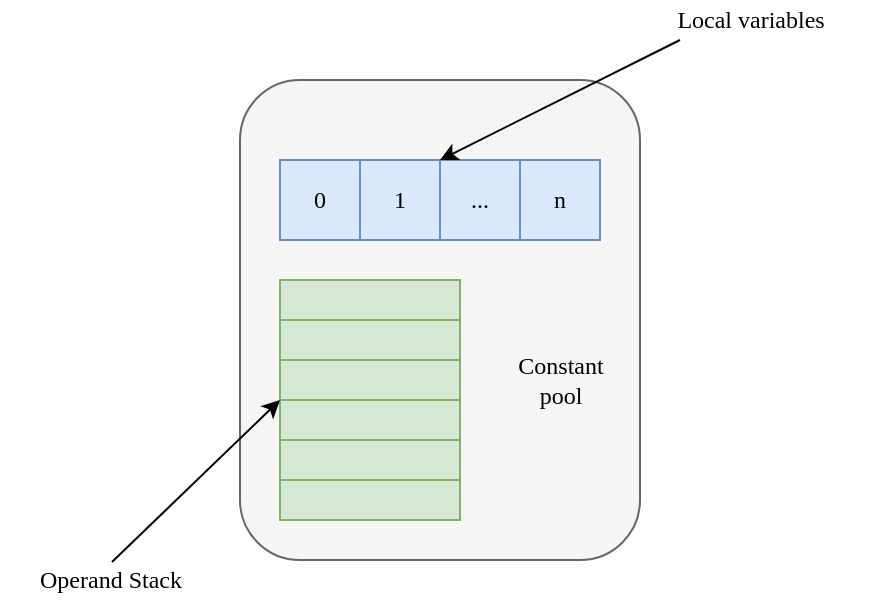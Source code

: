 <mxfile version="13.2.4" type="device"><diagram id="swW564eriXVJbtJuCL7s" name="第 1 页"><mxGraphModel dx="894" dy="1072" grid="1" gridSize="10" guides="1" tooltips="1" connect="1" arrows="1" fold="1" page="1" pageScale="1" pageWidth="827" pageHeight="1169" math="0" shadow="0"><root><mxCell id="0"/><mxCell id="1" parent="0"/><mxCell id="kXutozt3pq0AA4r6cNNn-1" value="" style="rounded=1;whiteSpace=wrap;html=1;fillColor=#f5f5f5;strokeColor=#666666;fontColor=#333333;" vertex="1" parent="1"><mxGeometry x="120" y="200" width="200" height="240" as="geometry"/></mxCell><mxCell id="kXutozt3pq0AA4r6cNNn-4" value="&lt;font face=&quot;Fira Mono for Powerline&quot;&gt;0&lt;/font&gt;" style="whiteSpace=wrap;html=1;aspect=fixed;fillColor=#dae8fc;strokeColor=#6c8ebf;" vertex="1" parent="1"><mxGeometry x="140" y="240" width="40" height="40" as="geometry"/></mxCell><mxCell id="kXutozt3pq0AA4r6cNNn-5" value="&lt;font face=&quot;Fira Mono for Powerline&quot;&gt;1&lt;/font&gt;" style="whiteSpace=wrap;html=1;aspect=fixed;fillColor=#dae8fc;strokeColor=#6c8ebf;" vertex="1" parent="1"><mxGeometry x="180" y="240" width="40" height="40" as="geometry"/></mxCell><mxCell id="kXutozt3pq0AA4r6cNNn-6" value="&lt;font face=&quot;Fira Mono for Powerline&quot;&gt;...&lt;/font&gt;" style="whiteSpace=wrap;html=1;aspect=fixed;fillColor=#dae8fc;strokeColor=#6c8ebf;" vertex="1" parent="1"><mxGeometry x="220" y="240" width="40" height="40" as="geometry"/></mxCell><mxCell id="kXutozt3pq0AA4r6cNNn-7" value="&lt;font face=&quot;Fira Mono for Powerline&quot;&gt;n&lt;/font&gt;" style="whiteSpace=wrap;html=1;aspect=fixed;fillColor=#dae8fc;strokeColor=#6c8ebf;" vertex="1" parent="1"><mxGeometry x="260" y="240" width="40" height="40" as="geometry"/></mxCell><mxCell id="kXutozt3pq0AA4r6cNNn-8" value="" style="rounded=0;whiteSpace=wrap;html=1;fillColor=#d5e8d4;strokeColor=#82b366;" vertex="1" parent="1"><mxGeometry x="140" y="300" width="90" height="20" as="geometry"/></mxCell><mxCell id="kXutozt3pq0AA4r6cNNn-9" value="" style="rounded=0;whiteSpace=wrap;html=1;fillColor=#d5e8d4;strokeColor=#82b366;" vertex="1" parent="1"><mxGeometry x="140" y="320" width="90" height="20" as="geometry"/></mxCell><mxCell id="kXutozt3pq0AA4r6cNNn-10" value="" style="rounded=0;whiteSpace=wrap;html=1;fillColor=#d5e8d4;strokeColor=#82b366;" vertex="1" parent="1"><mxGeometry x="140" y="340" width="90" height="20" as="geometry"/></mxCell><mxCell id="kXutozt3pq0AA4r6cNNn-11" value="" style="rounded=0;whiteSpace=wrap;html=1;fillColor=#d5e8d4;strokeColor=#82b366;" vertex="1" parent="1"><mxGeometry x="140" y="360" width="90" height="20" as="geometry"/></mxCell><mxCell id="kXutozt3pq0AA4r6cNNn-12" value="" style="rounded=0;whiteSpace=wrap;html=1;fillColor=#d5e8d4;strokeColor=#82b366;" vertex="1" parent="1"><mxGeometry x="140" y="380" width="90" height="20" as="geometry"/></mxCell><mxCell id="kXutozt3pq0AA4r6cNNn-13" value="" style="rounded=0;whiteSpace=wrap;html=1;fillColor=#d5e8d4;strokeColor=#82b366;" vertex="1" parent="1"><mxGeometry x="140" y="400" width="90" height="20" as="geometry"/></mxCell><mxCell id="kXutozt3pq0AA4r6cNNn-14" value="" style="endArrow=classic;html=1;entryX=1;entryY=0;entryDx=0;entryDy=0;" edge="1" parent="1" target="kXutozt3pq0AA4r6cNNn-5"><mxGeometry width="50" height="50" relative="1" as="geometry"><mxPoint x="340" y="180" as="sourcePoint"/><mxPoint x="280" y="140" as="targetPoint"/></mxGeometry></mxCell><mxCell id="kXutozt3pq0AA4r6cNNn-15" value="&lt;font face=&quot;Fira Mono for Powerline&quot;&gt;Local variables&lt;/font&gt;" style="text;html=1;align=center;verticalAlign=middle;resizable=0;points=[];autosize=1;" vertex="1" parent="1"><mxGeometry x="315" y="160" width="120" height="20" as="geometry"/></mxCell><mxCell id="kXutozt3pq0AA4r6cNNn-16" value="" style="endArrow=classic;html=1;entryX=0;entryY=0;entryDx=0;entryDy=0;exitX=0.509;exitY=0.05;exitDx=0;exitDy=0;exitPerimeter=0;" edge="1" parent="1" source="kXutozt3pq0AA4r6cNNn-17" target="kXutozt3pq0AA4r6cNNn-11"><mxGeometry width="50" height="50" relative="1" as="geometry"><mxPoint x="40" y="440" as="sourcePoint"/><mxPoint x="70" y="390" as="targetPoint"/></mxGeometry></mxCell><mxCell id="kXutozt3pq0AA4r6cNNn-17" value="&lt;font face=&quot;Fira Mono for Powerline&quot;&gt;Operand Stack&lt;br&gt;&lt;/font&gt;" style="text;html=1;align=center;verticalAlign=middle;resizable=0;points=[];autosize=1;" vertex="1" parent="1"><mxGeometry y="440" width="110" height="20" as="geometry"/></mxCell><mxCell id="kXutozt3pq0AA4r6cNNn-21" value="&lt;font face=&quot;Fira Mono for Powerline&quot;&gt;Constant&lt;br&gt;pool&lt;br&gt;&lt;/font&gt;" style="text;html=1;align=center;verticalAlign=middle;resizable=0;points=[];autosize=1;" vertex="1" parent="1"><mxGeometry x="245" y="335" width="70" height="30" as="geometry"/></mxCell></root></mxGraphModel></diagram></mxfile>